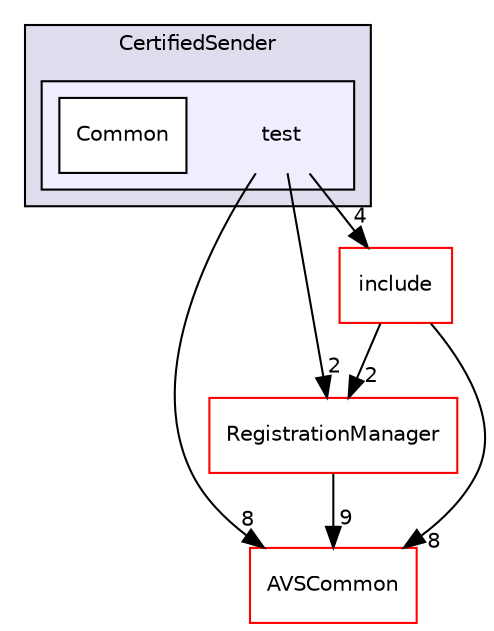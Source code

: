 digraph "/home/ANT.AMAZON.COM/womw/workplace/1.19_release/doxy/avs-device-sdk/CertifiedSender/test" {
  compound=true
  node [ fontsize="10", fontname="Helvetica"];
  edge [ labelfontsize="10", labelfontname="Helvetica"];
  subgraph clusterdir_cf27311ab9f4263eef70b28364b95692 {
    graph [ bgcolor="#ddddee", pencolor="black", label="CertifiedSender" fontname="Helvetica", fontsize="10", URL="dir_cf27311ab9f4263eef70b28364b95692.html"]
  subgraph clusterdir_be5a11bd5c2a763fc71cf92655c6a690 {
    graph [ bgcolor="#eeeeff", pencolor="black", label="" URL="dir_be5a11bd5c2a763fc71cf92655c6a690.html"];
    dir_be5a11bd5c2a763fc71cf92655c6a690 [shape=plaintext label="test"];
    dir_a1b439d2764525912f01475582dd3be8 [shape=box label="Common" color="black" fillcolor="white" style="filled" URL="dir_a1b439d2764525912f01475582dd3be8.html"];
  }
  }
  dir_13e65effb2bde530b17b3d5eefcd0266 [shape=box label="AVSCommon" fillcolor="white" style="filled" color="red" URL="dir_13e65effb2bde530b17b3d5eefcd0266.html"];
  dir_b14333b5607b47fe7356eaa790107bd3 [shape=box label="RegistrationManager" fillcolor="white" style="filled" color="red" URL="dir_b14333b5607b47fe7356eaa790107bd3.html"];
  dir_6df96b283d40d46690d3b0ae2a388197 [shape=box label="include" fillcolor="white" style="filled" color="red" URL="dir_6df96b283d40d46690d3b0ae2a388197.html"];
  dir_be5a11bd5c2a763fc71cf92655c6a690->dir_13e65effb2bde530b17b3d5eefcd0266 [headlabel="8", labeldistance=1.5 headhref="dir_000283_000017.html"];
  dir_be5a11bd5c2a763fc71cf92655c6a690->dir_b14333b5607b47fe7356eaa790107bd3 [headlabel="2", labeldistance=1.5 headhref="dir_000283_000361.html"];
  dir_be5a11bd5c2a763fc71cf92655c6a690->dir_6df96b283d40d46690d3b0ae2a388197 [headlabel="4", labeldistance=1.5 headhref="dir_000283_000280.html"];
  dir_b14333b5607b47fe7356eaa790107bd3->dir_13e65effb2bde530b17b3d5eefcd0266 [headlabel="9", labeldistance=1.5 headhref="dir_000361_000017.html"];
  dir_6df96b283d40d46690d3b0ae2a388197->dir_13e65effb2bde530b17b3d5eefcd0266 [headlabel="8", labeldistance=1.5 headhref="dir_000280_000017.html"];
  dir_6df96b283d40d46690d3b0ae2a388197->dir_b14333b5607b47fe7356eaa790107bd3 [headlabel="2", labeldistance=1.5 headhref="dir_000280_000361.html"];
}
